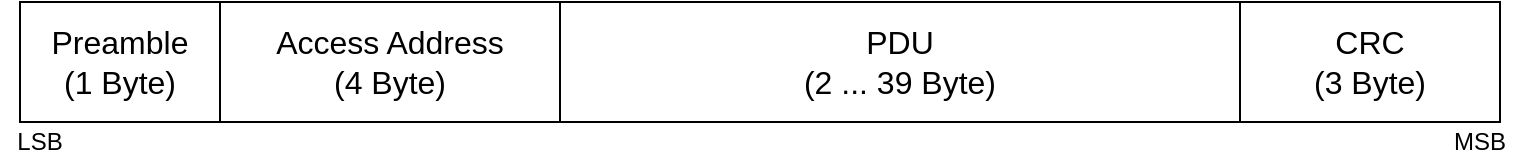 <mxfile version="14.6.13" type="device"><diagram id="BPXm-SawkmNKSIrZNxvS" name="Page-1"><mxGraphModel dx="1422" dy="825" grid="1" gridSize="10" guides="1" tooltips="1" connect="1" arrows="1" fold="1" page="1" pageScale="1" pageWidth="760" pageHeight="91" math="0" shadow="0"><root><mxCell id="0"/><mxCell id="1" parent="0"/><mxCell id="wfkQLIgqe9IwIQAfflY5-1" value="&lt;font style=&quot;font-size: 16px&quot;&gt;PDU&lt;br&gt;(2 ... 39 Byte)&lt;br&gt;&lt;/font&gt;" style="rounded=0;whiteSpace=wrap;html=1;" parent="1" vertex="1"><mxGeometry x="280" y="10" width="340" height="60" as="geometry"/></mxCell><mxCell id="wfkQLIgqe9IwIQAfflY5-2" value="&lt;font style=&quot;font-size: 16px&quot;&gt;Access Address&lt;br&gt;(4 Byte)&lt;/font&gt;" style="rounded=0;whiteSpace=wrap;html=1;" parent="1" vertex="1"><mxGeometry x="110" y="10" width="170" height="60" as="geometry"/></mxCell><mxCell id="wfkQLIgqe9IwIQAfflY5-3" value="&lt;font style=&quot;font-size: 16px&quot;&gt;Preamble&lt;br&gt;(1 Byte)&lt;/font&gt;" style="rounded=0;whiteSpace=wrap;html=1;" parent="1" vertex="1"><mxGeometry x="10" y="10" width="100" height="60" as="geometry"/></mxCell><mxCell id="wfkQLIgqe9IwIQAfflY5-6" value="MSB" style="text;html=1;strokeColor=none;fillColor=none;align=center;verticalAlign=middle;whiteSpace=wrap;rounded=0;" parent="1" vertex="1"><mxGeometry x="720" y="70" width="40" height="20" as="geometry"/></mxCell><mxCell id="wfkQLIgqe9IwIQAfflY5-7" value="LSB" style="text;html=1;strokeColor=none;fillColor=none;align=center;verticalAlign=middle;whiteSpace=wrap;rounded=0;" parent="1" vertex="1"><mxGeometry y="70" width="40" height="20" as="geometry"/></mxCell><mxCell id="j2vhlhT6CKX6GkOpI63j-1" value="&lt;font style=&quot;font-size: 16px&quot;&gt;CRC&lt;br&gt;(3 Byte)&lt;br&gt;&lt;/font&gt;" style="rounded=0;whiteSpace=wrap;html=1;" parent="1" vertex="1"><mxGeometry x="620" y="10" width="130" height="60" as="geometry"/></mxCell></root></mxGraphModel></diagram></mxfile>
